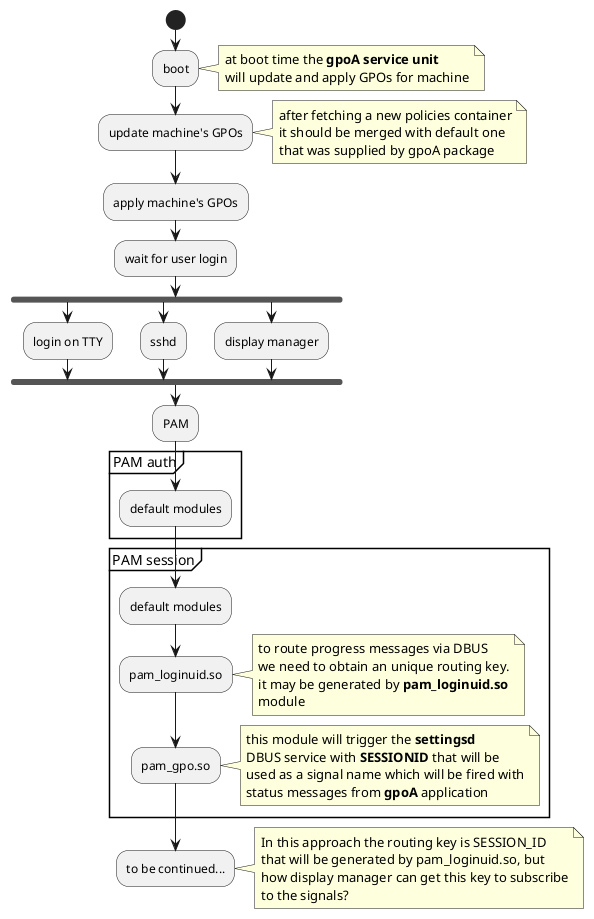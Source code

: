 @startuml

start

:boot;
note right
at boot time the <b>gpoA service unit</b>
will update and apply GPOs for machine
end note

:update machine's GPOs;
note right
after fetching a new policies container
it should be merged with default one
that was supplied by gpoA package
end note

:apply machine's GPOs;

:wait for user login;

fork
:login on TTY;
fork again
:sshd;
fork again
:display manager;
end fork

:PAM;
partition "PAM auth" {
:default modules;
}
partition "PAM session" {
:default modules;
:pam_loginuid.so;
note right
to route progress messages via DBUS
we need to obtain an unique routing key.
it may be generated by <b>pam_loginuid.so</b>
module
end note

:pam_gpo.so;
note right
this module will trigger the <b>settingsd</b>
DBUS service with <b>SESSIONID</b> that will be
used as a signal name which will be fired with
status messages from <b>gpoA</b> application
end note
}

:to be continued...;
note right
In this approach the routing key is SESSION_ID
that will be generated by pam_loginuid.so, but
how display manager can get this key to subscribe
to the signals?
end note
@enduml
